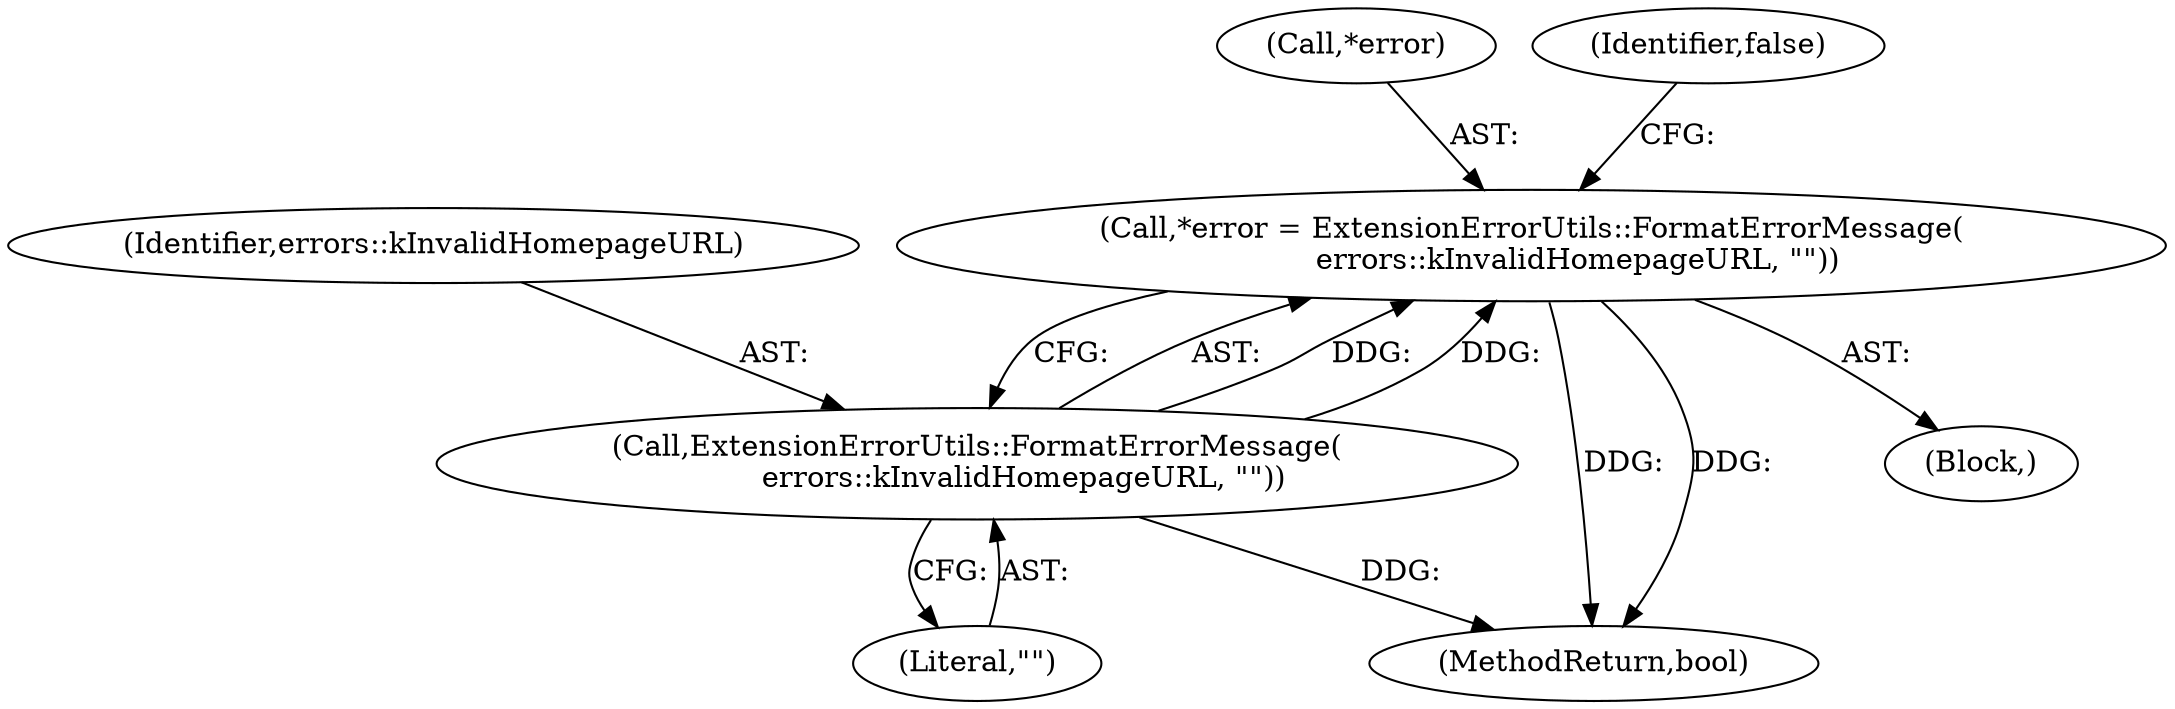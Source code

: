 digraph "0_Chrome_697cd7e2ce2535696f1b9e5cfb474cc36a734747@pointer" {
"1000264" [label="(Call,*error = ExtensionErrorUtils::FormatErrorMessage(\n          errors::kInvalidHomepageURL, \"\"))"];
"1000267" [label="(Call,ExtensionErrorUtils::FormatErrorMessage(\n          errors::kInvalidHomepageURL, \"\"))"];
"1000265" [label="(Call,*error)"];
"1000263" [label="(Block,)"];
"1000264" [label="(Call,*error = ExtensionErrorUtils::FormatErrorMessage(\n          errors::kInvalidHomepageURL, \"\"))"];
"1002005" [label="(MethodReturn,bool)"];
"1000269" [label="(Literal,\"\")"];
"1000271" [label="(Identifier,false)"];
"1000268" [label="(Identifier,errors::kInvalidHomepageURL)"];
"1000267" [label="(Call,ExtensionErrorUtils::FormatErrorMessage(\n          errors::kInvalidHomepageURL, \"\"))"];
"1000264" -> "1000263"  [label="AST: "];
"1000264" -> "1000267"  [label="CFG: "];
"1000265" -> "1000264"  [label="AST: "];
"1000267" -> "1000264"  [label="AST: "];
"1000271" -> "1000264"  [label="CFG: "];
"1000264" -> "1002005"  [label="DDG: "];
"1000264" -> "1002005"  [label="DDG: "];
"1000267" -> "1000264"  [label="DDG: "];
"1000267" -> "1000264"  [label="DDG: "];
"1000267" -> "1000269"  [label="CFG: "];
"1000268" -> "1000267"  [label="AST: "];
"1000269" -> "1000267"  [label="AST: "];
"1000267" -> "1002005"  [label="DDG: "];
}
